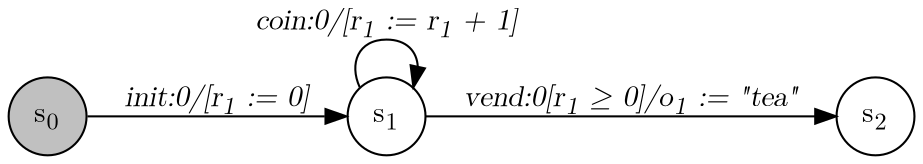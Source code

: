 /* Generated by the Isabelle to SAL translator */
/* Version 1.9 released 6 December 2021 */
digraph Coin_Tea_Broken{
    graph [rankdir="LR", fontname="Latin Modern Math"];
    node [color="black", fillcolor="white", shape="circle", style="filled", fontname="Latin Modern Math"];
    edge [fontname="Latin Modern Math"];

    s0[fillcolor="gray", label=<s<sub>0</sub>>];
    s1[label=<s<sub>1</sub>>];
    s2[label=<s<sub>2</sub>>];

    s0->s1[label=<<i>init:0/&#91;r<sub>1</sub> := 0&#93;</i>>];
    s1->s1[label=<<i>coin:0/&#91;r<sub>1</sub> := r<sub>1</sub> + 1&#93;</i>>];
    s1->s2[label=<<i>vend:0&#91;r<sub>1</sub> &ge; 0&#93;/o<sub>1</sub> := "tea"</i>>];
}
